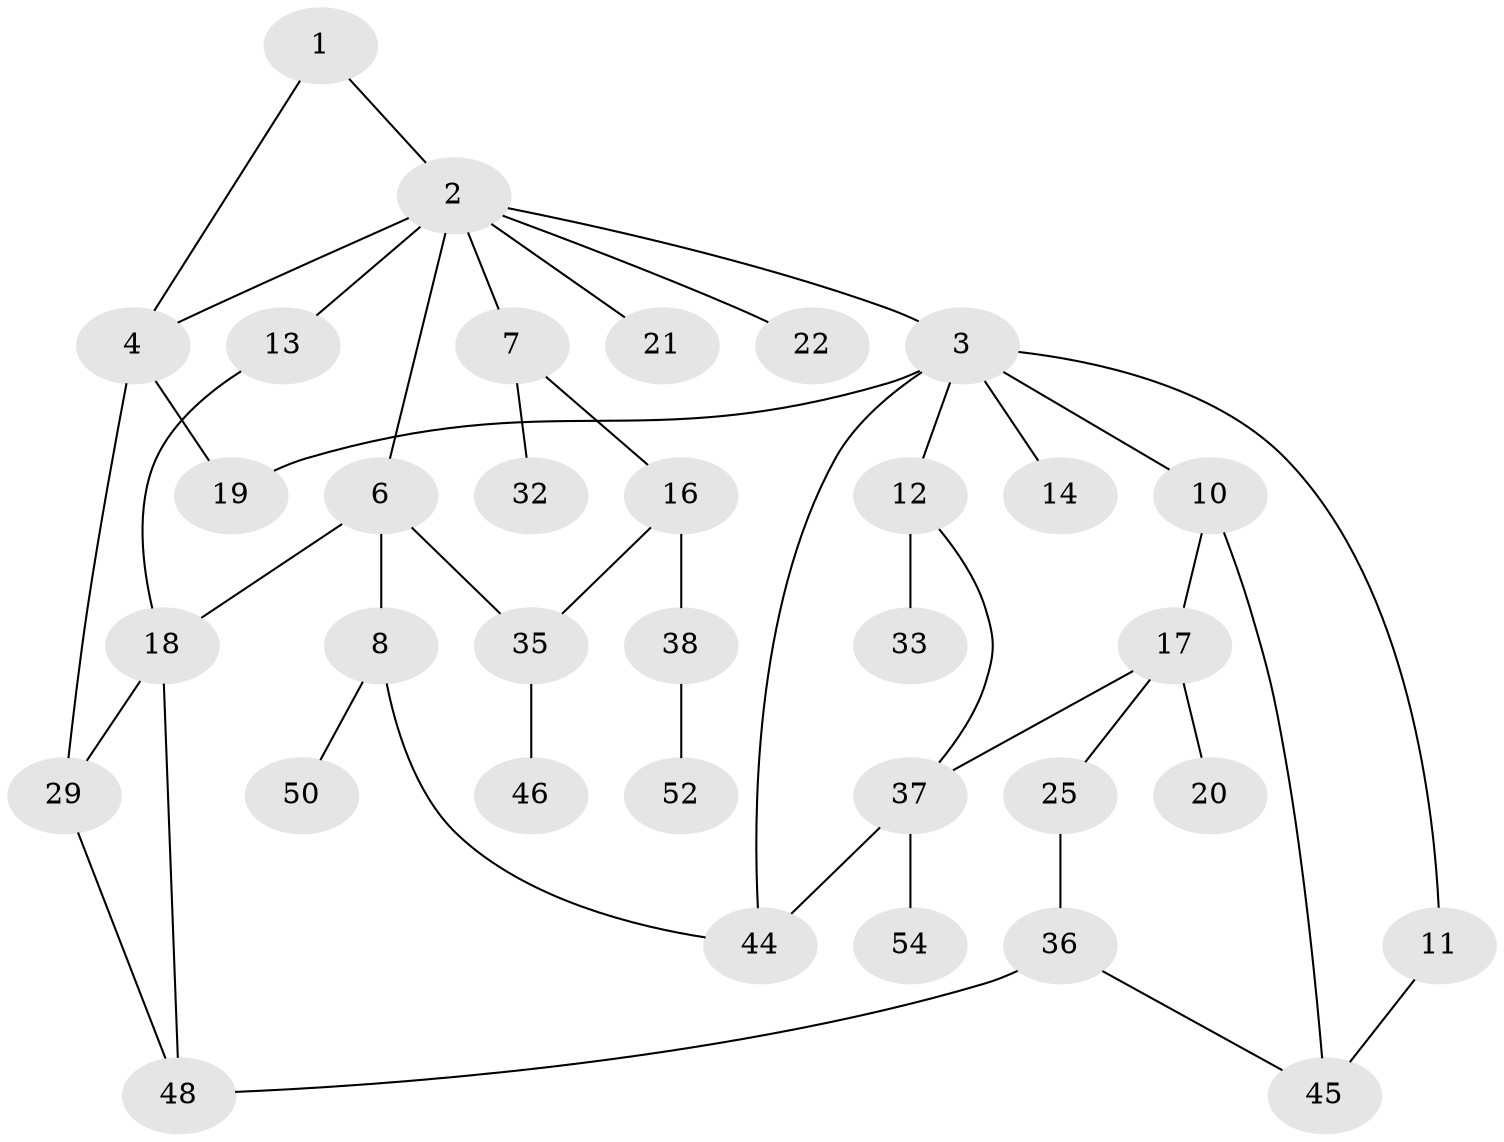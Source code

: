 // original degree distribution, {2: 0.3148148148148148, 9: 0.018518518518518517, 7: 0.018518518518518517, 3: 0.2037037037037037, 4: 0.09259259259259259, 5: 0.037037037037037035, 1: 0.3148148148148148}
// Generated by graph-tools (version 1.1) at 2025/41/03/06/25 10:41:30]
// undirected, 34 vertices, 45 edges
graph export_dot {
graph [start="1"]
  node [color=gray90,style=filled];
  1 [super="+9"];
  2 [super="+42"];
  3 [super="+5"];
  4 [super="+41"];
  6 [super="+15"];
  7 [super="+51"];
  8 [super="+30"];
  10 [super="+23"];
  11 [super="+27"];
  12 [super="+24"];
  13;
  14 [super="+31"];
  16 [super="+28"];
  17 [super="+47"];
  18 [super="+26"];
  19 [super="+34"];
  20;
  21;
  22;
  25;
  29;
  32;
  33;
  35;
  36 [super="+40"];
  37 [super="+39"];
  38 [super="+43"];
  44;
  45;
  46 [super="+53"];
  48 [super="+49"];
  50;
  52;
  54;
  1 -- 2;
  1 -- 4;
  2 -- 3;
  2 -- 4;
  2 -- 6;
  2 -- 7;
  2 -- 13;
  2 -- 21;
  2 -- 22;
  3 -- 11;
  3 -- 12;
  3 -- 14;
  3 -- 19;
  3 -- 44;
  3 -- 10;
  4 -- 29;
  4 -- 19;
  6 -- 8;
  6 -- 35;
  6 -- 18;
  7 -- 16;
  7 -- 32;
  8 -- 50;
  8 -- 44;
  10 -- 17;
  10 -- 45;
  11 -- 45;
  12 -- 33;
  12 -- 37;
  13 -- 18;
  16 -- 35;
  16 -- 38;
  17 -- 20;
  17 -- 25;
  17 -- 37;
  18 -- 48;
  18 -- 29;
  25 -- 36;
  29 -- 48;
  35 -- 46;
  36 -- 45;
  36 -- 48;
  37 -- 44;
  37 -- 54;
  38 -- 52;
}
